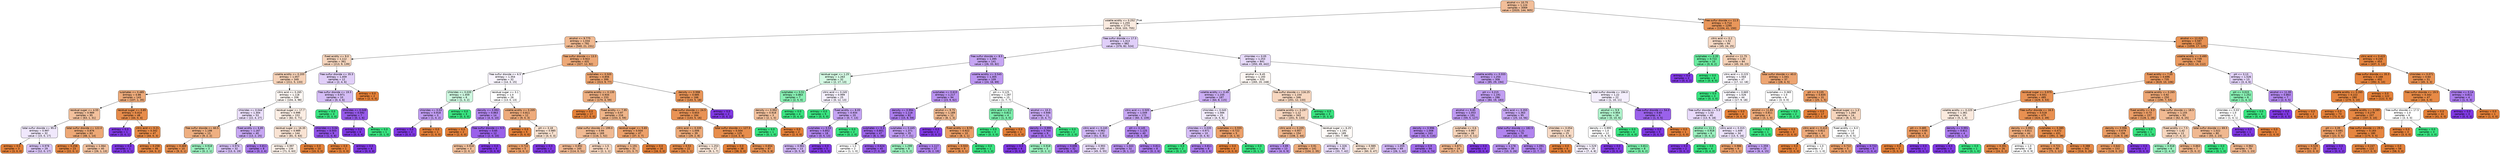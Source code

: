 digraph Tree {
node [shape=box, style="filled, rounded", color="black", fontname=helvetica] ;
edge [fontname=helvetica] ;
0 [label="alcohol <= 10.75\nentropy = 1.124\nsamples = 3069\nvalue = [2020, 144, 905]", fillcolor="#f2be99"] ;
1 [label="volatile acidity <= 0.252\nentropy = 1.255\nsamples = 1774\nvalue = [916, 103, 755]", fillcolor="#fbebe0"] ;
0 -> 1 [labeldistance=2.5, labelangle=45, headlabel="True"] ;
2 [label="alcohol <= 9.775\nentropy = 1.034\nsamples = 792\nvalue = [540, 21, 231]", fillcolor="#f1ba92"] ;
1 -> 2 ;
3 [label="fixed acidity <= 9.0\nentropy = 1.112\nsamples = 361\nvalue = [213, 9, 139]", fillcolor="#f6d5bd"] ;
2 -> 3 ;
4 [label="volatile acidity <= 0.205\nentropy = 1.057\nsamples = 349\nvalue = [211, 5, 133]", fillcolor="#f6d2b8"] ;
3 -> 4 ;
5 [label="sulphates <= 0.485\nentropy = 0.86\nsamples = 143\nvalue = [107, 1, 35]", fillcolor="#eeab7b"] ;
4 -> 5 ;
6 [label="residual sugar <= 4.55\nentropy = 0.989\nsamples = 95\nvalue = [63, 1, 31]", fillcolor="#f2c09c"] ;
5 -> 6 ;
7 [label="total sulfur dioxide <= 95.0\nentropy = 0.997\nsamples = 32\nvalue = [15, 0, 17]", fillcolor="#f0e8fc"] ;
6 -> 7 ;
8 [label="entropy = 0.0\nsamples = 3\nvalue = [3, 0, 0]", fillcolor="#e58139"] ;
7 -> 8 ;
9 [label="entropy = 0.978\nsamples = 29\nvalue = [12, 0, 17]", fillcolor="#dac5f7"] ;
7 -> 9 ;
10 [label="total sulfur dioxide <= 122.0\nentropy = 0.876\nsamples = 63\nvalue = [48, 1, 14]", fillcolor="#eda876"] ;
6 -> 10 ;
11 [label="entropy = 0.258\nsamples = 23\nvalue = [22, 0, 1]", fillcolor="#e68742"] ;
10 -> 11 ;
12 [label="entropy = 1.064\nsamples = 40\nvalue = [26, 1, 13]", fillcolor="#f2c2a0"] ;
10 -> 12 ;
13 [label="residual sugar <= 0.85\nentropy = 0.414\nsamples = 48\nvalue = [44, 0, 4]", fillcolor="#e78c4b"] ;
5 -> 13 ;
14 [label="entropy = 0.0\nsamples = 1\nvalue = [0, 0, 1]", fillcolor="#8139e5"] ;
13 -> 14 ;
15 [label="citric acid <= 0.21\nentropy = 0.342\nsamples = 47\nvalue = [44, 0, 3]", fillcolor="#e78a46"] ;
13 -> 15 ;
16 [label="entropy = 0.0\nsamples = 1\nvalue = [0, 0, 1]", fillcolor="#8139e5"] ;
15 -> 16 ;
17 [label="entropy = 0.258\nsamples = 46\nvalue = [44, 0, 2]", fillcolor="#e68742"] ;
15 -> 17 ;
18 [label="citric acid <= 0.265\nentropy = 1.118\nsamples = 206\nvalue = [104, 4, 98]", fillcolor="#fef8f4"] ;
4 -> 18 ;
19 [label="chlorides <= 0.044\nentropy = 1.304\nsamples = 53\nvalue = [22, 4, 27]", fillcolor="#ebdffb"] ;
18 -> 19 ;
20 [label="free sulfur dioxide <= 60.5\nentropy = 1.198\nsamples = 13\nvalue = [9, 2, 2]", fillcolor="#eeaf81"] ;
19 -> 20 ;
21 [label="entropy = 0.469\nsamples = 10\nvalue = [9, 0, 1]", fillcolor="#e88f4f"] ;
20 -> 21 ;
22 [label="entropy = 0.918\nsamples = 3\nvalue = [0, 2, 1]", fillcolor="#9cf2c0"] ;
20 -> 22 ;
23 [label="fixed acidity <= 6.85\nentropy = 1.167\nsamples = 40\nvalue = [13, 2, 25]", fillcolor="#c7a7f3"] ;
19 -> 23 ;
24 [label="entropy = 0.974\nsamples = 32\nvalue = [13, 0, 19]", fillcolor="#d7c0f7"] ;
23 -> 24 ;
25 [label="entropy = 0.811\nsamples = 8\nvalue = [0, 2, 6]", fillcolor="#ab7bee"] ;
23 -> 25 ;
26 [label="residual sugar <= 17.7\nentropy = 0.996\nsamples = 153\nvalue = [82, 0, 71]", fillcolor="#fceee4"] ;
18 -> 26 ;
27 [label="residual sugar <= 16.35\nentropy = 0.989\nsamples = 144\nvalue = [81, 0, 63]", fillcolor="#f9e3d3"] ;
26 -> 27 ;
28 [label="entropy = 0.997\nsamples = 134\nvalue = [71, 0, 63]", fillcolor="#fcf1e9"] ;
27 -> 28 ;
29 [label="entropy = 0.0\nsamples = 10\nvalue = [10, 0, 0]", fillcolor="#e58139"] ;
27 -> 29 ;
30 [label="chlorides <= 0.04\nentropy = 0.503\nsamples = 9\nvalue = [1, 0, 8]", fillcolor="#9152e8"] ;
26 -> 30 ;
31 [label="entropy = 0.0\nsamples = 1\nvalue = [1, 0, 0]", fillcolor="#e58139"] ;
30 -> 31 ;
32 [label="entropy = 0.0\nsamples = 8\nvalue = [0, 0, 8]", fillcolor="#8139e5"] ;
30 -> 32 ;
33 [label="free sulfur dioxide <= 35.5\nentropy = 1.459\nsamples = 12\nvalue = [2, 4, 6]", fillcolor="#e0cef8"] ;
3 -> 33 ;
34 [label="free sulfur dioxide <= 19.5\nentropy = 0.971\nsamples = 10\nvalue = [0, 4, 6]", fillcolor="#d5bdf6"] ;
33 -> 34 ;
35 [label="entropy = 0.0\nsamples = 3\nvalue = [0, 3, 0]", fillcolor="#39e581"] ;
34 -> 35 ;
36 [label="chlorides <= 0.049\nentropy = 0.592\nsamples = 7\nvalue = [0, 1, 6]", fillcolor="#965ae9"] ;
34 -> 36 ;
37 [label="entropy = 0.0\nsamples = 6\nvalue = [0, 0, 6]", fillcolor="#8139e5"] ;
36 -> 37 ;
38 [label="entropy = 0.0\nsamples = 1\nvalue = [0, 1, 0]", fillcolor="#39e581"] ;
36 -> 38 ;
39 [label="entropy = 0.0\nsamples = 2\nvalue = [2, 0, 0]", fillcolor="#e58139"] ;
33 -> 39 ;
40 [label="free sulfur dioxide <= 13.5\nentropy = 0.922\nsamples = 431\nvalue = [327, 12, 92]", fillcolor="#eda876"] ;
2 -> 40 ;
41 [label="free sulfur dioxide <= 6.5\nentropy = 1.354\nsamples = 32\nvalue = [14, 3, 15]", fillcolor="#f8f4fe"] ;
40 -> 41 ;
42 [label="chlorides <= 0.035\nentropy = 1.459\nsamples = 6\nvalue = [1, 3, 2]", fillcolor="#cef8e0"] ;
41 -> 42 ;
43 [label="chlorides <= 0.03\nentropy = 0.918\nsamples = 3\nvalue = [1, 0, 2]", fillcolor="#c09cf2"] ;
42 -> 43 ;
44 [label="entropy = 0.0\nsamples = 2\nvalue = [0, 0, 2]", fillcolor="#8139e5"] ;
43 -> 44 ;
45 [label="entropy = 0.0\nsamples = 1\nvalue = [1, 0, 0]", fillcolor="#e58139"] ;
43 -> 45 ;
46 [label="entropy = 0.0\nsamples = 3\nvalue = [0, 3, 0]", fillcolor="#39e581"] ;
42 -> 46 ;
47 [label="residual sugar <= 3.1\nentropy = 1.0\nsamples = 26\nvalue = [13, 0, 13]", fillcolor="#ffffff"] ;
41 -> 47 ;
48 [label="density <= 0.992\nentropy = 0.863\nsamples = 14\nvalue = [4, 0, 10]", fillcolor="#b388ef"] ;
47 -> 48 ;
49 [label="entropy = 0.0\nsamples = 2\nvalue = [2, 0, 0]", fillcolor="#e58139"] ;
48 -> 49 ;
50 [label="free sulfur dioxide <= 9.5\nentropy = 0.65\nsamples = 12\nvalue = [2, 0, 10]", fillcolor="#9a61ea"] ;
48 -> 50 ;
51 [label="entropy = 0.918\nsamples = 3\nvalue = [2, 0, 1]", fillcolor="#f2c09c"] ;
50 -> 51 ;
52 [label="entropy = 0.0\nsamples = 9\nvalue = [0, 0, 9]", fillcolor="#8139e5"] ;
50 -> 52 ;
53 [label="volatile acidity <= 0.205\nentropy = 0.811\nsamples = 12\nvalue = [9, 0, 3]", fillcolor="#eeab7b"] ;
47 -> 53 ;
54 [label="entropy = 0.0\nsamples = 5\nvalue = [5, 0, 0]", fillcolor="#e58139"] ;
53 -> 54 ;
55 [label="pH <= 3.18\nentropy = 0.985\nsamples = 7\nvalue = [4, 0, 3]", fillcolor="#f8e0ce"] ;
53 -> 55 ;
56 [label="entropy = 0.722\nsamples = 5\nvalue = [4, 0, 1]", fillcolor="#eca06a"] ;
55 -> 56 ;
57 [label="entropy = 0.0\nsamples = 2\nvalue = [0, 0, 2]", fillcolor="#8139e5"] ;
55 -> 57 ;
58 [label="sulphates <= 0.505\nentropy = 0.856\nsamples = 399\nvalue = [313, 9, 77]", fillcolor="#eca36e"] ;
40 -> 58 ;
59 [label="volatile acidity <= 0.135\nentropy = 0.934\nsamples = 233\nvalue = [170, 4, 59]", fillcolor="#eeaf81"] ;
58 -> 59 ;
60 [label="entropy = 0.0\nsamples = 17\nvalue = [17, 0, 0]", fillcolor="#e58139"] ;
59 -> 60 ;
61 [label="fixed acidity <= 7.95\nentropy = 0.97\nsamples = 216\nvalue = [153, 4, 59]", fillcolor="#efb488"] ;
59 -> 61 ;
62 [label="total sulfur dioxide <= 199.0\nentropy = 0.94\nsamples = 169\nvalue = [116, 1, 52]", fillcolor="#f1ba93"] ;
61 -> 62 ;
63 [label="entropy = 0.892\nsamples = 165\nvalue = [114, 0, 51]", fillcolor="#f1b992"] ;
62 -> 63 ;
64 [label="entropy = 1.5\nsamples = 4\nvalue = [2, 1, 1]", fillcolor="#f6d5bd"] ;
62 -> 64 ;
65 [label="residual sugar <= 5.65\nentropy = 0.934\nsamples = 47\nvalue = [37, 3, 7]", fillcolor="#eca06a"] ;
61 -> 65 ;
66 [label="entropy = 1.191\nsamples = 31\nvalue = [21, 3, 7]", fillcolor="#f0b68c"] ;
65 -> 66 ;
67 [label="entropy = 0.0\nsamples = 16\nvalue = [16, 0, 0]", fillcolor="#e58139"] ;
65 -> 67 ;
68 [label="density <= 0.998\nentropy = 0.685\nsamples = 166\nvalue = [143, 5, 18]", fillcolor="#e99558"] ;
58 -> 68 ;
69 [label="free sulfur dioxide <= 24.5\nentropy = 0.653\nsamples = 164\nvalue = [143, 5, 16]", fillcolor="#e99355"] ;
68 -> 69 ;
70 [label="citric acid <= 0.335\nentropy = 1.006\nsamples = 39\nvalue = [29, 2, 8]", fillcolor="#edaa79"] ;
69 -> 70 ;
71 [label="entropy = 0.53\nsamples = 22\nvalue = [20, 1, 1]", fillcolor="#e78d4c"] ;
70 -> 71 ;
72 [label="entropy = 1.253\nsamples = 17\nvalue = [9, 1, 7]", fillcolor="#fae6d7"] ;
70 -> 72 ;
73 [label="total sulfur dioxide <= 127.5\nentropy = 0.504\nsamples = 125\nvalue = [114, 3, 8]", fillcolor="#e78d4c"] ;
69 -> 73 ;
74 [label="entropy = 0.0\nsamples = 38\nvalue = [38, 0, 0]", fillcolor="#e58139"] ;
73 -> 74 ;
75 [label="entropy = 0.654\nsamples = 87\nvalue = [76, 3, 8]", fillcolor="#e99355"] ;
73 -> 75 ;
76 [label="entropy = 0.0\nsamples = 2\nvalue = [0, 0, 2]", fillcolor="#8139e5"] ;
68 -> 76 ;
77 [label="free sulfur dioxide <= 17.5\nentropy = 1.313\nsamples = 982\nvalue = [376, 82, 524]", fillcolor="#e0cff9"] ;
1 -> 77 ;
78 [label="free sulfur dioxide <= 8.5\nentropy = 1.395\nsamples = 141\nvalue = [26, 33, 82]", fillcolor="#c6a5f3"] ;
77 -> 78 ;
79 [label="residual sugar <= 1.25\nentropy = 1.263\nsamples = 32\nvalue = [2, 17, 13]", fillcolor="#d5fae4"] ;
78 -> 79 ;
80 [label="sulphates <= 0.51\nentropy = 0.863\nsamples = 7\nvalue = [2, 5, 0]", fillcolor="#88efb3"] ;
79 -> 80 ;
81 [label="density <= 0.992\nentropy = 0.918\nsamples = 3\nvalue = [2, 1, 0]", fillcolor="#f2c09c"] ;
80 -> 81 ;
82 [label="entropy = 0.0\nsamples = 1\nvalue = [0, 1, 0]", fillcolor="#39e581"] ;
81 -> 82 ;
83 [label="entropy = 0.0\nsamples = 2\nvalue = [2, 0, 0]", fillcolor="#e58139"] ;
81 -> 83 ;
84 [label="entropy = 0.0\nsamples = 4\nvalue = [0, 4, 0]", fillcolor="#39e581"] ;
80 -> 84 ;
85 [label="citric acid <= 0.245\nentropy = 0.999\nsamples = 25\nvalue = [0, 12, 13]", fillcolor="#f5f0fd"] ;
79 -> 85 ;
86 [label="entropy = 0.0\nsamples = 5\nvalue = [0, 5, 0]", fillcolor="#39e581"] ;
85 -> 86 ;
87 [label="fixed acidity <= 8.05\nentropy = 0.934\nsamples = 20\nvalue = [0, 7, 13]", fillcolor="#c5a4f3"] ;
85 -> 87 ;
88 [label="sulphates <= 0.53\nentropy = 0.852\nsamples = 18\nvalue = [0, 5, 13]", fillcolor="#b185ef"] ;
87 -> 88 ;
89 [label="entropy = 0.961\nsamples = 13\nvalue = [0, 5, 8]", fillcolor="#d0b5f5"] ;
88 -> 89 ;
90 [label="entropy = 0.0\nsamples = 5\nvalue = [0, 0, 5]", fillcolor="#8139e5"] ;
88 -> 90 ;
91 [label="entropy = 0.0\nsamples = 2\nvalue = [0, 2, 0]", fillcolor="#39e581"] ;
87 -> 91 ;
92 [label="volatile acidity <= 0.545\nentropy = 1.305\nsamples = 109\nvalue = [24, 16, 69]", fillcolor="#bc96f1"] ;
78 -> 92 ;
93 [label="sulphates <= 0.615\nentropy = 1.217\nsamples = 94\nvalue = [23, 9, 62]", fillcolor="#ba92f1"] ;
92 -> 93 ;
94 [label="density <= 0.994\nentropy = 1.118\nsamples = 82\nvalue = [15, 8, 59]", fillcolor="#ac7dee"] ;
93 -> 94 ;
95 [label="sulphates <= 0.3\nentropy = 0.801\nsamples = 47\nvalue = [8, 1, 38]", fillcolor="#9e67eb"] ;
94 -> 95 ;
96 [label="entropy = 1.0\nsamples = 2\nvalue = [1, 1, 0]", fillcolor="#ffffff"] ;
95 -> 96 ;
97 [label="entropy = 0.624\nsamples = 45\nvalue = [7, 0, 38]", fillcolor="#985dea"] ;
95 -> 97 ;
98 [label="sulphates <= 0.445\nentropy = 1.371\nsamples = 35\nvalue = [7, 7, 21]", fillcolor="#c09cf2"] ;
94 -> 98 ;
99 [label="entropy = 1.299\nsamples = 8\nvalue = [1, 5, 2]", fillcolor="#9cf2c0"] ;
98 -> 99 ;
100 [label="entropy = 1.117\nsamples = 27\nvalue = [6, 2, 19]", fillcolor="#b184ef"] ;
98 -> 100 ;
101 [label="alcohol <= 9.75\nentropy = 1.189\nsamples = 12\nvalue = [8, 1, 3]", fillcolor="#f1b991"] ;
93 -> 101 ;
102 [label="entropy = 0.0\nsamples = 2\nvalue = [0, 0, 2]", fillcolor="#8139e5"] ;
101 -> 102 ;
103 [label="fixed acidity <= 8.55\nentropy = 0.922\nsamples = 10\nvalue = [8, 1, 1]", fillcolor="#eb9d65"] ;
101 -> 103 ;
104 [label="entropy = 0.503\nsamples = 9\nvalue = [8, 0, 1]", fillcolor="#e89152"] ;
103 -> 104 ;
105 [label="entropy = 0.0\nsamples = 1\nvalue = [0, 1, 0]", fillcolor="#39e581"] ;
103 -> 105 ;
106 [label="pH <= 3.125\nentropy = 1.287\nsamples = 15\nvalue = [1, 7, 7]", fillcolor="#ffffff"] ;
92 -> 106 ;
107 [label="citric acid <= 0.2\nentropy = 0.811\nsamples = 4\nvalue = [1, 3, 0]", fillcolor="#7beeab"] ;
106 -> 107 ;
108 [label="entropy = 0.0\nsamples = 3\nvalue = [0, 3, 0]", fillcolor="#39e581"] ;
107 -> 108 ;
109 [label="entropy = 0.0\nsamples = 1\nvalue = [1, 0, 0]", fillcolor="#e58139"] ;
107 -> 109 ;
110 [label="alcohol <= 10.3\nentropy = 0.946\nsamples = 11\nvalue = [0, 4, 7]", fillcolor="#c9aaf4"] ;
106 -> 110 ;
111 [label="density <= 0.995\nentropy = 0.764\nsamples = 9\nvalue = [0, 2, 7]", fillcolor="#a572ec"] ;
110 -> 111 ;
112 [label="entropy = 0.0\nsamples = 6\nvalue = [0, 0, 6]", fillcolor="#8139e5"] ;
111 -> 112 ;
113 [label="entropy = 0.918\nsamples = 3\nvalue = [0, 2, 1]", fillcolor="#9cf2c0"] ;
111 -> 113 ;
114 [label="entropy = 0.0\nsamples = 2\nvalue = [0, 2, 0]", fillcolor="#39e581"] ;
110 -> 114 ;
115 [label="chlorides <= 0.05\nentropy = 1.253\nsamples = 841\nvalue = [350, 49, 442]", fillcolor="#e7dafa"] ;
77 -> 115 ;
116 [label="alcohol <= 9.45\nentropy = 1.193\nsamples = 533\nvalue = [265, 20, 248]", fillcolor="#fdf7f3"] ;
115 -> 116 ;
117 [label="volatile acidity <= 0.49\nentropy = 1.155\nsamples = 187\nvalue = [64, 8, 115]", fillcolor="#cbadf4"] ;
116 -> 117 ;
118 [label="citric acid <= 0.505\nentropy = 1.049\nsamples = 172\nvalue = [60, 3, 109]", fillcolor="#c8a8f4"] ;
117 -> 118 ;
119 [label="citric acid <= 0.245\nentropy = 0.962\nsamples = 132\nvalue = [51, 0, 81]", fillcolor="#d0b6f5"] ;
118 -> 119 ;
120 [label="entropy = 0.696\nsamples = 32\nvalue = [6, 0, 26]", fillcolor="#9e67eb"] ;
119 -> 120 ;
121 [label="entropy = 0.993\nsamples = 100\nvalue = [45, 0, 55]", fillcolor="#e8dbfa"] ;
119 -> 121 ;
122 [label="pH <= 3.145\nentropy = 1.125\nsamples = 40\nvalue = [9, 3, 28]", fillcolor="#b286ef"] ;
118 -> 122 ;
123 [label="entropy = 1.043\nsamples = 32\nvalue = [9, 1, 22]", fillcolor="#b88ff0"] ;
122 -> 123 ;
124 [label="entropy = 0.811\nsamples = 8\nvalue = [0, 2, 6]", fillcolor="#ab7bee"] ;
122 -> 124 ;
125 [label="chlorides <= 0.045\nentropy = 1.566\nsamples = 15\nvalue = [4, 5, 6]", fillcolor="#f2ebfc"] ;
117 -> 125 ;
126 [label="chlorides <= 0.035\nentropy = 0.971\nsamples = 10\nvalue = [0, 4, 6]", fillcolor="#d5bdf6"] ;
125 -> 126 ;
127 [label="entropy = 0.0\nsamples = 2\nvalue = [0, 2, 0]", fillcolor="#39e581"] ;
126 -> 127 ;
128 [label="entropy = 0.811\nsamples = 8\nvalue = [0, 2, 6]", fillcolor="#ab7bee"] ;
126 -> 128 ;
129 [label="sulphates <= 0.555\nentropy = 0.722\nsamples = 5\nvalue = [4, 1, 0]", fillcolor="#eca06a"] ;
125 -> 129 ;
130 [label="entropy = 0.0\nsamples = 4\nvalue = [4, 0, 0]", fillcolor="#e58139"] ;
129 -> 130 ;
131 [label="entropy = 0.0\nsamples = 1\nvalue = [0, 1, 0]", fillcolor="#39e581"] ;
129 -> 131 ;
132 [label="free sulfur dioxide <= 116.25\nentropy = 1.154\nsamples = 346\nvalue = [201, 12, 133]", fillcolor="#f7d7c0"] ;
116 -> 132 ;
133 [label="volatile acidity <= 0.297\nentropy = 1.12\nsamples = 343\nvalue = [201, 9, 133]", fillcolor="#f7d6bf"] ;
132 -> 133 ;
134 [label="citric acid <= 0.205\nentropy = 0.957\nsamples = 154\nvalue = [108, 2, 44]", fillcolor="#f0b68c"] ;
133 -> 134 ;
135 [label="entropy = 0.89\nsamples = 13\nvalue = [4, 0, 9]", fillcolor="#b991f1"] ;
134 -> 135 ;
136 [label="entropy = 0.91\nsamples = 141\nvalue = [104, 2, 35]", fillcolor="#eead7e"] ;
134 -> 136 ;
137 [label="residual sugar <= 6.25\nentropy = 1.191\nsamples = 189\nvalue = [93, 7, 89]", fillcolor="#fefaf7"] ;
133 -> 137 ;
138 [label="entropy = 1.326\nsamples = 82\nvalue = [33, 7, 42]", fillcolor="#e8dbfa"] ;
137 -> 138 ;
139 [label="entropy = 0.989\nsamples = 107\nvalue = [60, 0, 47]", fillcolor="#f9e4d4"] ;
137 -> 139 ;
140 [label="entropy = 0.0\nsamples = 3\nvalue = [0, 3, 0]", fillcolor="#39e581"] ;
132 -> 140 ;
141 [label="volatile acidity <= 0.555\nentropy = 1.254\nsamples = 308\nvalue = [85, 29, 194]", fillcolor="#c19ef2"] ;
115 -> 141 ;
142 [label="pH <= 3.215\nentropy = 1.191\nsamples = 286\nvalue = [84, 19, 183]", fillcolor="#c19ef2"] ;
141 -> 142 ;
143 [label="alcohol <= 9.85\nentropy = 1.053\nsamples = 191\nvalue = [59, 5, 127]", fillcolor="#be99f2"] ;
142 -> 143 ;
144 [label="density <= 0.996\nentropy = 1.008\nsamples = 163\nvalue = [42, 5, 116]", fillcolor="#b286ef"] ;
143 -> 144 ;
145 [label="entropy = 1.055\nsamples = 69\nvalue = [26, 1, 42]", fillcolor="#d0b5f5"] ;
144 -> 145 ;
146 [label="entropy = 0.9\nsamples = 94\nvalue = [16, 4, 74]", fillcolor="#a16cec"] ;
144 -> 146 ;
147 [label="sulphates <= 0.6\nentropy = 0.967\nsamples = 28\nvalue = [17, 0, 11]", fillcolor="#f6d3b9"] ;
143 -> 147 ;
148 [label="entropy = 0.871\nsamples = 24\nvalue = [17, 0, 7]", fillcolor="#f0b58b"] ;
147 -> 148 ;
149 [label="entropy = 0.0\nsamples = 4\nvalue = [0, 0, 4]", fillcolor="#8139e5"] ;
147 -> 149 ;
150 [label="citric acid <= 0.355\nentropy = 1.363\nsamples = 95\nvalue = [25, 14, 56]", fillcolor="#c7a7f3"] ;
142 -> 150 ;
151 [label="total sulfur dioxide <= 182.5\nentropy = 1.21\nsamples = 70\nvalue = [12, 10, 48]", fillcolor="#b184ef"] ;
150 -> 151 ;
152 [label="entropy = 1.178\nsamples = 39\nvalue = [10, 3, 26]", fillcolor="#b992f1"] ;
151 -> 152 ;
153 [label="entropy = 1.091\nsamples = 31\nvalue = [2, 7, 22]", fillcolor="#b083ef"] ;
151 -> 153 ;
154 [label="chlorides <= 0.054\nentropy = 1.44\nsamples = 25\nvalue = [13, 4, 8]", fillcolor="#f7dac5"] ;
150 -> 154 ;
155 [label="entropy = 0.0\nsamples = 6\nvalue = [6, 0, 0]", fillcolor="#e58139"] ;
154 -> 155 ;
156 [label="entropy = 1.529\nsamples = 19\nvalue = [7, 4, 8]", fillcolor="#f4eefd"] ;
154 -> 156 ;
157 [label="total sulfur dioxide <= 194.0\nentropy = 1.22\nsamples = 22\nvalue = [1, 10, 11]", fillcolor="#f4eefd"] ;
141 -> 157 ;
158 [label="alcohol <= 9.9\nentropy = 0.954\nsamples = 16\nvalue = [0, 10, 6]", fillcolor="#b0f5cd"] ;
157 -> 158 ;
159 [label="density <= 0.995\nentropy = 1.0\nsamples = 12\nvalue = [0, 6, 6]", fillcolor="#ffffff"] ;
158 -> 159 ;
160 [label="entropy = 0.0\nsamples = 4\nvalue = [0, 0, 4]", fillcolor="#8139e5"] ;
159 -> 160 ;
161 [label="entropy = 0.811\nsamples = 8\nvalue = [0, 6, 2]", fillcolor="#7beeab"] ;
159 -> 161 ;
162 [label="entropy = 0.0\nsamples = 4\nvalue = [0, 4, 0]", fillcolor="#39e581"] ;
158 -> 162 ;
163 [label="free sulfur dioxide <= 54.0\nentropy = 0.65\nsamples = 6\nvalue = [1, 0, 5]", fillcolor="#9a61ea"] ;
157 -> 163 ;
164 [label="entropy = 0.0\nsamples = 5\nvalue = [0, 0, 5]", fillcolor="#8139e5"] ;
163 -> 164 ;
165 [label="entropy = 0.0\nsamples = 1\nvalue = [1, 0, 0]", fillcolor="#e58139"] ;
163 -> 165 ;
166 [label="free sulfur dioxide <= 11.5\nentropy = 0.714\nsamples = 1295\nvalue = [1104, 41, 150]", fillcolor="#e9965a"] ;
0 -> 166 [labeldistance=2.5, labelangle=-45, headlabel="False"] ;
167 [label="citric acid <= 0.2\nentropy = 1.52\nsamples = 94\nvalue = [45, 24, 25]", fillcolor="#f7dac6"] ;
166 -> 167 ;
168 [label="sulphates <= 0.35\nentropy = 0.722\nsamples = 10\nvalue = [0, 8, 2]", fillcolor="#6aeca0"] ;
167 -> 168 ;
169 [label="entropy = 0.0\nsamples = 2\nvalue = [0, 0, 2]", fillcolor="#8139e5"] ;
168 -> 169 ;
170 [label="entropy = 0.0\nsamples = 8\nvalue = [0, 8, 0]", fillcolor="#39e581"] ;
168 -> 170 ;
171 [label="alcohol <= 11.75\nentropy = 1.45\nsamples = 84\nvalue = [45, 16, 23]", fillcolor="#f6d2b8"] ;
167 -> 171 ;
172 [label="citric acid <= 0.225\nentropy = 1.564\nsamples = 47\nvalue = [17, 12, 18]", fillcolor="#fbf8fe"] ;
171 -> 172 ;
173 [label="entropy = 0.0\nsamples = 3\nvalue = [0, 3, 0]", fillcolor="#39e581"] ;
172 -> 173 ;
174 [label="sulphates <= 0.665\nentropy = 1.526\nsamples = 44\nvalue = [17, 9, 18]", fillcolor="#faf8fe"] ;
172 -> 174 ;
175 [label="free sulfur dioxide <= 5.5\nentropy = 1.53\nsamples = 40\nvalue = [13, 9, 18]", fillcolor="#e8dafa"] ;
174 -> 175 ;
176 [label="alcohol <= 11.3\nentropy = 0.918\nsamples = 6\nvalue = [0, 4, 2]", fillcolor="#9cf2c0"] ;
175 -> 176 ;
177 [label="entropy = 0.0\nsamples = 2\nvalue = [0, 0, 2]", fillcolor="#8139e5"] ;
176 -> 177 ;
178 [label="entropy = 0.0\nsamples = 4\nvalue = [0, 4, 0]", fillcolor="#39e581"] ;
176 -> 178 ;
179 [label="citric acid <= 0.315\nentropy = 1.449\nsamples = 34\nvalue = [13, 5, 16]", fillcolor="#ede3fb"] ;
175 -> 179 ;
180 [label="entropy = 0.986\nsamples = 9\nvalue = [7, 1, 1]", fillcolor="#eca06a"] ;
179 -> 180 ;
181 [label="entropy = 1.359\nsamples = 25\nvalue = [6, 4, 15]", fillcolor="#c3a1f3"] ;
179 -> 181 ;
182 [label="entropy = 0.0\nsamples = 4\nvalue = [4, 0, 0]", fillcolor="#e58139"] ;
174 -> 182 ;
183 [label="total sulfur dioxide <= 40.0\nentropy = 1.041\nsamples = 37\nvalue = [28, 4, 5]", fillcolor="#eca471"] ;
171 -> 183 ;
184 [label="sulphates <= 0.365\nentropy = 1.0\nsamples = 6\nvalue = [3, 3, 0]", fillcolor="#ffffff"] ;
183 -> 184 ;
185 [label="alcohol <= 11.85\nentropy = 0.811\nsamples = 4\nvalue = [3, 1, 0]", fillcolor="#eeab7b"] ;
184 -> 185 ;
186 [label="entropy = 0.0\nsamples = 1\nvalue = [0, 1, 0]", fillcolor="#39e581"] ;
185 -> 186 ;
187 [label="entropy = 0.0\nsamples = 3\nvalue = [3, 0, 0]", fillcolor="#e58139"] ;
185 -> 187 ;
188 [label="entropy = 0.0\nsamples = 2\nvalue = [0, 2, 0]", fillcolor="#39e581"] ;
184 -> 188 ;
189 [label="pH <= 3.135\nentropy = 0.835\nsamples = 31\nvalue = [25, 1, 5]", fillcolor="#eb9e67"] ;
183 -> 189 ;
190 [label="entropy = 0.0\nsamples = 17\nvalue = [17, 0, 0]", fillcolor="#e58139"] ;
189 -> 190 ;
191 [label="residual sugar <= 1.3\nentropy = 1.264\nsamples = 14\nvalue = [8, 1, 5]", fillcolor="#f6d5bd"] ;
189 -> 191 ;
192 [label="citric acid <= 0.415\nentropy = 0.811\nsamples = 4\nvalue = [3, 1, 0]", fillcolor="#eeab7b"] ;
191 -> 192 ;
193 [label="entropy = 0.0\nsamples = 2\nvalue = [2, 0, 0]", fillcolor="#e58139"] ;
192 -> 193 ;
194 [label="entropy = 1.0\nsamples = 2\nvalue = [1, 1, 0]", fillcolor="#ffffff"] ;
192 -> 194 ;
195 [label="fixed acidity <= 6.0\nentropy = 1.0\nsamples = 10\nvalue = [5, 0, 5]", fillcolor="#ffffff"] ;
191 -> 195 ;
196 [label="entropy = 0.722\nsamples = 5\nvalue = [4, 0, 1]", fillcolor="#eca06a"] ;
195 -> 196 ;
197 [label="entropy = 0.722\nsamples = 5\nvalue = [1, 0, 4]", fillcolor="#a06aec"] ;
195 -> 197 ;
198 [label="alcohol <= 12.025\nentropy = 0.587\nsamples = 1201\nvalue = [1059, 17, 125]", fillcolor="#e89253"] ;
166 -> 198 ;
199 [label="volatile acidity <= 0.495\nentropy = 0.739\nsamples = 748\nvalue = [622, 14, 112]", fillcolor="#ea9a60"] ;
198 -> 199 ;
200 [label="fixed acidity <= 7.05\nentropy = 0.696\nsamples = 735\nvalue = [619, 10, 106]", fillcolor="#ea985e"] ;
199 -> 200 ;
201 [label="residual sugar <= 0.975\nentropy = 0.551\nsamples = 485\nvalue = [429, 3, 53]", fillcolor="#e89153"] ;
200 -> 201 ;
202 [label="volatile acidity <= 0.225\nentropy = 1.361\nsamples = 10\nvalue = [5, 1, 4]", fillcolor="#fbeade"] ;
201 -> 202 ;
203 [label="pH <= 3.485\nentropy = 0.65\nsamples = 6\nvalue = [5, 0, 1]", fillcolor="#ea9a61"] ;
202 -> 203 ;
204 [label="entropy = 0.0\nsamples = 5\nvalue = [5, 0, 0]", fillcolor="#e58139"] ;
203 -> 204 ;
205 [label="entropy = 0.0\nsamples = 1\nvalue = [0, 0, 1]", fillcolor="#8139e5"] ;
203 -> 205 ;
206 [label="density <= 0.991\nentropy = 0.811\nsamples = 4\nvalue = [0, 1, 3]", fillcolor="#ab7bee"] ;
202 -> 206 ;
207 [label="entropy = 0.0\nsamples = 3\nvalue = [0, 0, 3]", fillcolor="#8139e5"] ;
206 -> 207 ;
208 [label="entropy = 0.0\nsamples = 1\nvalue = [0, 1, 0]", fillcolor="#39e581"] ;
206 -> 208 ;
209 [label="free sulfur dioxide <= 16.5\nentropy = 0.518\nsamples = 475\nvalue = [424, 2, 49]", fillcolor="#e89051"] ;
201 -> 209 ;
210 [label="density <= 0.992\nentropy = 0.811\nsamples = 44\nvalue = [33, 0, 11]", fillcolor="#eeab7b"] ;
209 -> 210 ;
211 [label="entropy = 0.391\nsamples = 26\nvalue = [24, 0, 2]", fillcolor="#e78c49"] ;
210 -> 211 ;
212 [label="entropy = 1.0\nsamples = 18\nvalue = [9, 0, 9]", fillcolor="#ffffff"] ;
210 -> 212 ;
213 [label="sulphates <= 0.385\nentropy = 0.472\nsamples = 431\nvalue = [391, 2, 38]", fillcolor="#e88e4d"] ;
209 -> 213 ;
214 [label="entropy = 0.721\nsamples = 89\nvalue = [75, 2, 12]", fillcolor="#ea985d"] ;
213 -> 214 ;
215 [label="entropy = 0.388\nsamples = 342\nvalue = [316, 0, 26]", fillcolor="#e78b49"] ;
213 -> 215 ;
216 [label="volatile acidity <= 0.265\nentropy = 0.92\nsamples = 250\nvalue = [190, 7, 53]", fillcolor="#eda775"] ;
200 -> 216 ;
217 [label="fixed acidity <= 9.3\nentropy = 0.73\nsamples = 157\nvalue = [128, 1, 28]", fillcolor="#eb9d66"] ;
216 -> 217 ;
218 [label="density <= 0.996\nentropy = 0.679\nsamples = 156\nvalue = [128, 0, 28]", fillcolor="#eb9d64"] ;
217 -> 218 ;
219 [label="entropy = 0.642\nsamples = 153\nvalue = [128, 0, 25]", fillcolor="#ea9a60"] ;
218 -> 219 ;
220 [label="entropy = 0.0\nsamples = 3\nvalue = [0, 0, 3]", fillcolor="#8139e5"] ;
218 -> 220 ;
221 [label="entropy = 0.0\nsamples = 1\nvalue = [0, 1, 0]", fillcolor="#39e581"] ;
217 -> 221 ;
222 [label="free sulfur dioxide <= 18.5\nentropy = 1.155\nsamples = 93\nvalue = [62, 6, 25]", fillcolor="#f1ba93"] ;
216 -> 222 ;
223 [label="fixed acidity <= 7.5\nentropy = 1.42\nsamples = 13\nvalue = [7, 4, 2]", fillcolor="#f6d5bd"] ;
222 -> 223 ;
224 [label="entropy = 0.918\nsamples = 6\nvalue = [2, 4, 0]", fillcolor="#9cf2c0"] ;
223 -> 224 ;
225 [label="entropy = 0.863\nsamples = 7\nvalue = [5, 0, 2]", fillcolor="#efb388"] ;
223 -> 225 ;
226 [label="total sulfur dioxide <= 69.5\nentropy = 1.022\nsamples = 80\nvalue = [55, 2, 23]", fillcolor="#f0b890"] ;
222 -> 226 ;
227 [label="entropy = 0.0\nsamples = 1\nvalue = [0, 1, 0]", fillcolor="#39e581"] ;
226 -> 227 ;
228 [label="entropy = 0.962\nsamples = 79\nvalue = [55, 1, 23]", fillcolor="#f0b78e"] ;
226 -> 228 ;
229 [label="pH <= 3.13\nentropy = 1.526\nsamples = 13\nvalue = [3, 4, 6]", fillcolor="#e3d3f9"] ;
199 -> 229 ;
230 [label="pH <= 3.015\nentropy = 1.252\nsamples = 6\nvalue = [1, 4, 1]", fillcolor="#88efb3"] ;
229 -> 230 ;
231 [label="chlorides <= 0.03\nentropy = 1.0\nsamples = 2\nvalue = [1, 0, 1]", fillcolor="#ffffff"] ;
230 -> 231 ;
232 [label="entropy = 0.0\nsamples = 1\nvalue = [0, 0, 1]", fillcolor="#8139e5"] ;
231 -> 232 ;
233 [label="entropy = 0.0\nsamples = 1\nvalue = [1, 0, 0]", fillcolor="#e58139"] ;
231 -> 233 ;
234 [label="entropy = 0.0\nsamples = 4\nvalue = [0, 4, 0]", fillcolor="#39e581"] ;
230 -> 234 ;
235 [label="alcohol <= 11.95\nentropy = 0.863\nsamples = 7\nvalue = [2, 0, 5]", fillcolor="#b388ef"] ;
229 -> 235 ;
236 [label="entropy = 0.0\nsamples = 5\nvalue = [0, 0, 5]", fillcolor="#8139e5"] ;
235 -> 236 ;
237 [label="entropy = 0.0\nsamples = 2\nvalue = [2, 0, 0]", fillcolor="#e58139"] ;
235 -> 237 ;
238 [label="citric acid <= 0.415\nentropy = 0.245\nsamples = 453\nvalue = [437, 3, 13]", fillcolor="#e68640"] ;
198 -> 238 ;
239 [label="free sulfur dioxide <= 35.5\nentropy = 0.168\nsamples = 402\nvalue = [392, 0, 10]", fillcolor="#e6843e"] ;
238 -> 239 ;
240 [label="volatile acidity <= 0.265\nentropy = 0.222\nsamples = 280\nvalue = [270, 0, 10]", fillcolor="#e68640"] ;
239 -> 240 ;
241 [label="entropy = 0.0\nsamples = 73\nvalue = [73, 0, 0]", fillcolor="#e58139"] ;
240 -> 241 ;
242 [label="volatile acidity <= 0.285\nentropy = 0.279\nsamples = 207\nvalue = [197, 0, 10]", fillcolor="#e68743"] ;
240 -> 242 ;
243 [label="pH <= 3.39\nentropy = 0.691\nsamples = 27\nvalue = [22, 0, 5]", fillcolor="#eb9e66"] ;
242 -> 243 ;
244 [label="entropy = 0.529\nsamples = 25\nvalue = [22, 0, 3]", fillcolor="#e99254"] ;
243 -> 244 ;
245 [label="entropy = 0.0\nsamples = 2\nvalue = [0, 0, 2]", fillcolor="#8139e5"] ;
243 -> 245 ;
246 [label="free sulfur dioxide <= 29.5\nentropy = 0.183\nsamples = 180\nvalue = [175, 0, 5]", fillcolor="#e6853f"] ;
242 -> 246 ;
247 [label="entropy = 0.247\nsamples = 122\nvalue = [117, 0, 5]", fillcolor="#e68641"] ;
246 -> 247 ;
248 [label="entropy = 0.0\nsamples = 58\nvalue = [58, 0, 0]", fillcolor="#e58139"] ;
246 -> 248 ;
249 [label="entropy = 0.0\nsamples = 122\nvalue = [122, 0, 0]", fillcolor="#e58139"] ;
239 -> 249 ;
250 [label="chlorides <= 0.071\nentropy = 0.64\nsamples = 51\nvalue = [45, 3, 3]", fillcolor="#e89152"] ;
238 -> 250 ;
251 [label="free sulfur dioxide <= 19.5\nentropy = 0.342\nsamples = 47\nvalue = [44, 3, 0]", fillcolor="#e78a46"] ;
250 -> 251 ;
252 [label="free sulfur dioxide <= 17.5\nentropy = 1.0\nsamples = 6\nvalue = [3, 3, 0]", fillcolor="#ffffff"] ;
251 -> 252 ;
253 [label="entropy = 0.0\nsamples = 3\nvalue = [3, 0, 0]", fillcolor="#e58139"] ;
252 -> 253 ;
254 [label="entropy = 0.0\nsamples = 3\nvalue = [0, 3, 0]", fillcolor="#39e581"] ;
252 -> 254 ;
255 [label="entropy = 0.0\nsamples = 41\nvalue = [41, 0, 0]", fillcolor="#e58139"] ;
251 -> 255 ;
256 [label="chlorides <= 0.14\nentropy = 0.811\nsamples = 4\nvalue = [1, 0, 3]", fillcolor="#ab7bee"] ;
250 -> 256 ;
257 [label="entropy = 0.0\nsamples = 3\nvalue = [0, 0, 3]", fillcolor="#8139e5"] ;
256 -> 257 ;
258 [label="entropy = 0.0\nsamples = 1\nvalue = [1, 0, 0]", fillcolor="#e58139"] ;
256 -> 258 ;
}